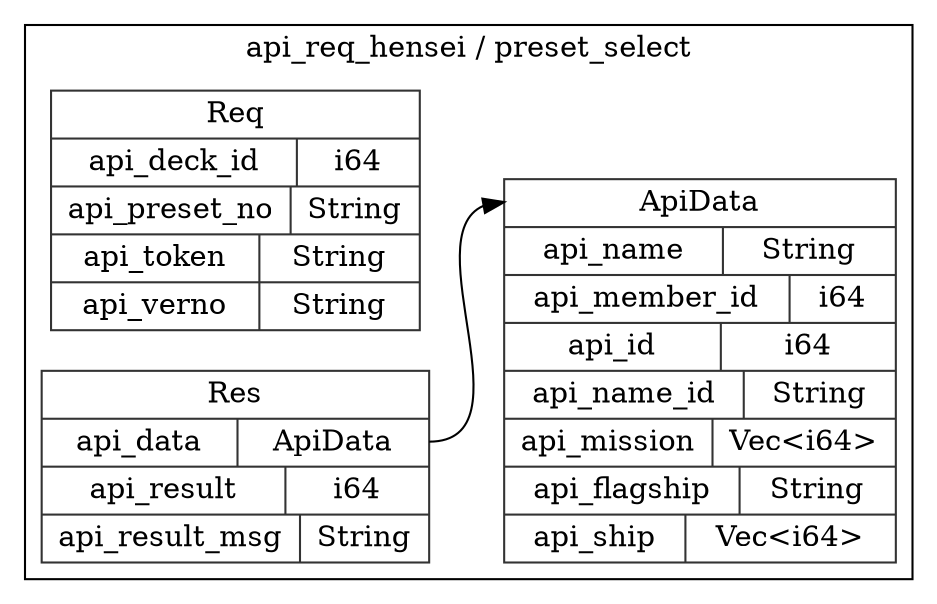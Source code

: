 digraph {
  rankdir=LR;
  subgraph cluster_0 {
    label="api_req_hensei / preset_select";
    node [style="filled", color=white, style="solid", color=gray20];
    api_req_hensei__preset_select__Req [label="<Req> Req  | { api_deck_id | <api_deck_id> i64 } | { api_preset_no | <api_preset_no> String } | { api_token | <api_token> String } | { api_verno | <api_verno> String }", shape=record];
    api_req_hensei__preset_select__Res [label="<Res> Res  | { api_data | <api_data> ApiData } | { api_result | <api_result> i64 } | { api_result_msg | <api_result_msg> String }", shape=record];
    api_req_hensei__preset_select__ApiData;
    api_req_hensei__preset_select__Res:api_data:e -> api_req_hensei__preset_select__ApiData:ApiData:w;
    api_req_hensei__preset_select__ApiData [label="<ApiData> ApiData  | { api_name | <api_name> String } | { api_member_id | <api_member_id> i64 } | { api_id | <api_id> i64 } | { api_name_id | <api_name_id> String } | { api_mission | <api_mission> Vec\<i64\> } | { api_flagship | <api_flagship> String } | { api_ship | <api_ship> Vec\<i64\> }", shape=record];
  }
}
